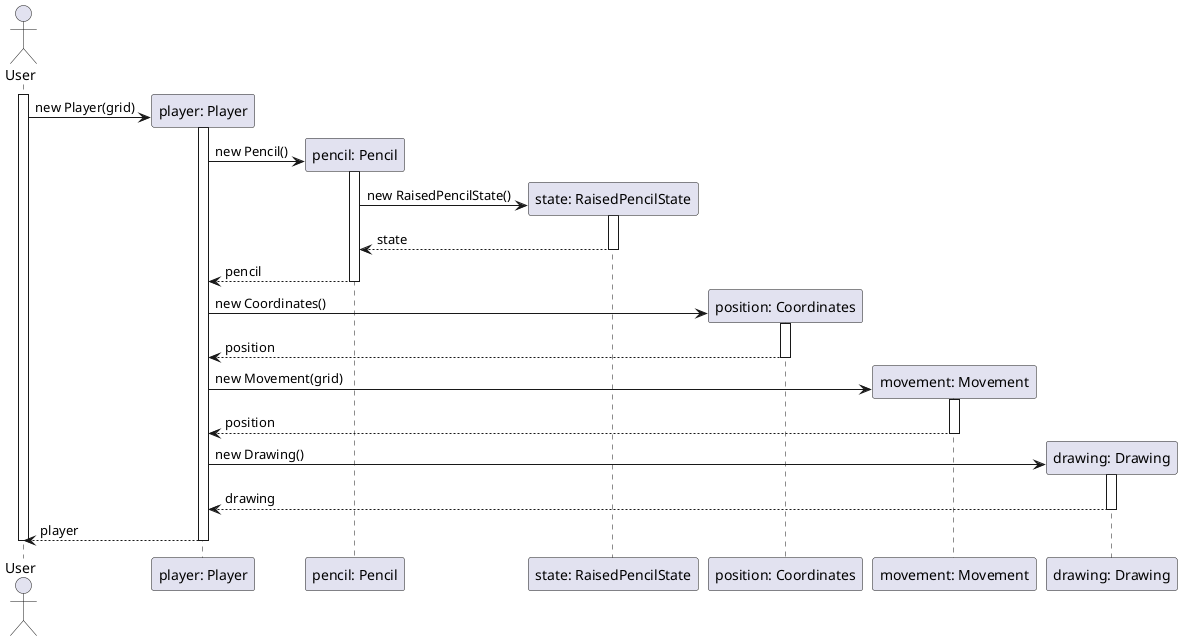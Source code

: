 @startuml player_creation

Actor User
activate User
create "player: Player"
User -> "player: Player": new Player(grid)
activate "player: Player"

create "pencil: Pencil"
"player: Player" -> "pencil: Pencil": new Pencil()
activate "pencil: Pencil"
create "state: RaisedPencilState"
"pencil: Pencil" -> "state: RaisedPencilState": new RaisedPencilState()
activate "state: RaisedPencilState"
return state
return pencil

create "position: Coordinates"
"player: Player" -> "position: Coordinates": new Coordinates()
activate "position: Coordinates"
return position

create "movement: Movement"
"player: Player" -> "movement: Movement": new Movement(grid)
activate "movement: Movement"
return position

create "drawing: Drawing"
"player: Player" -> "drawing: Drawing": new Drawing()
activate "drawing: Drawing"
return drawing

return player
deactivate User

@enduml